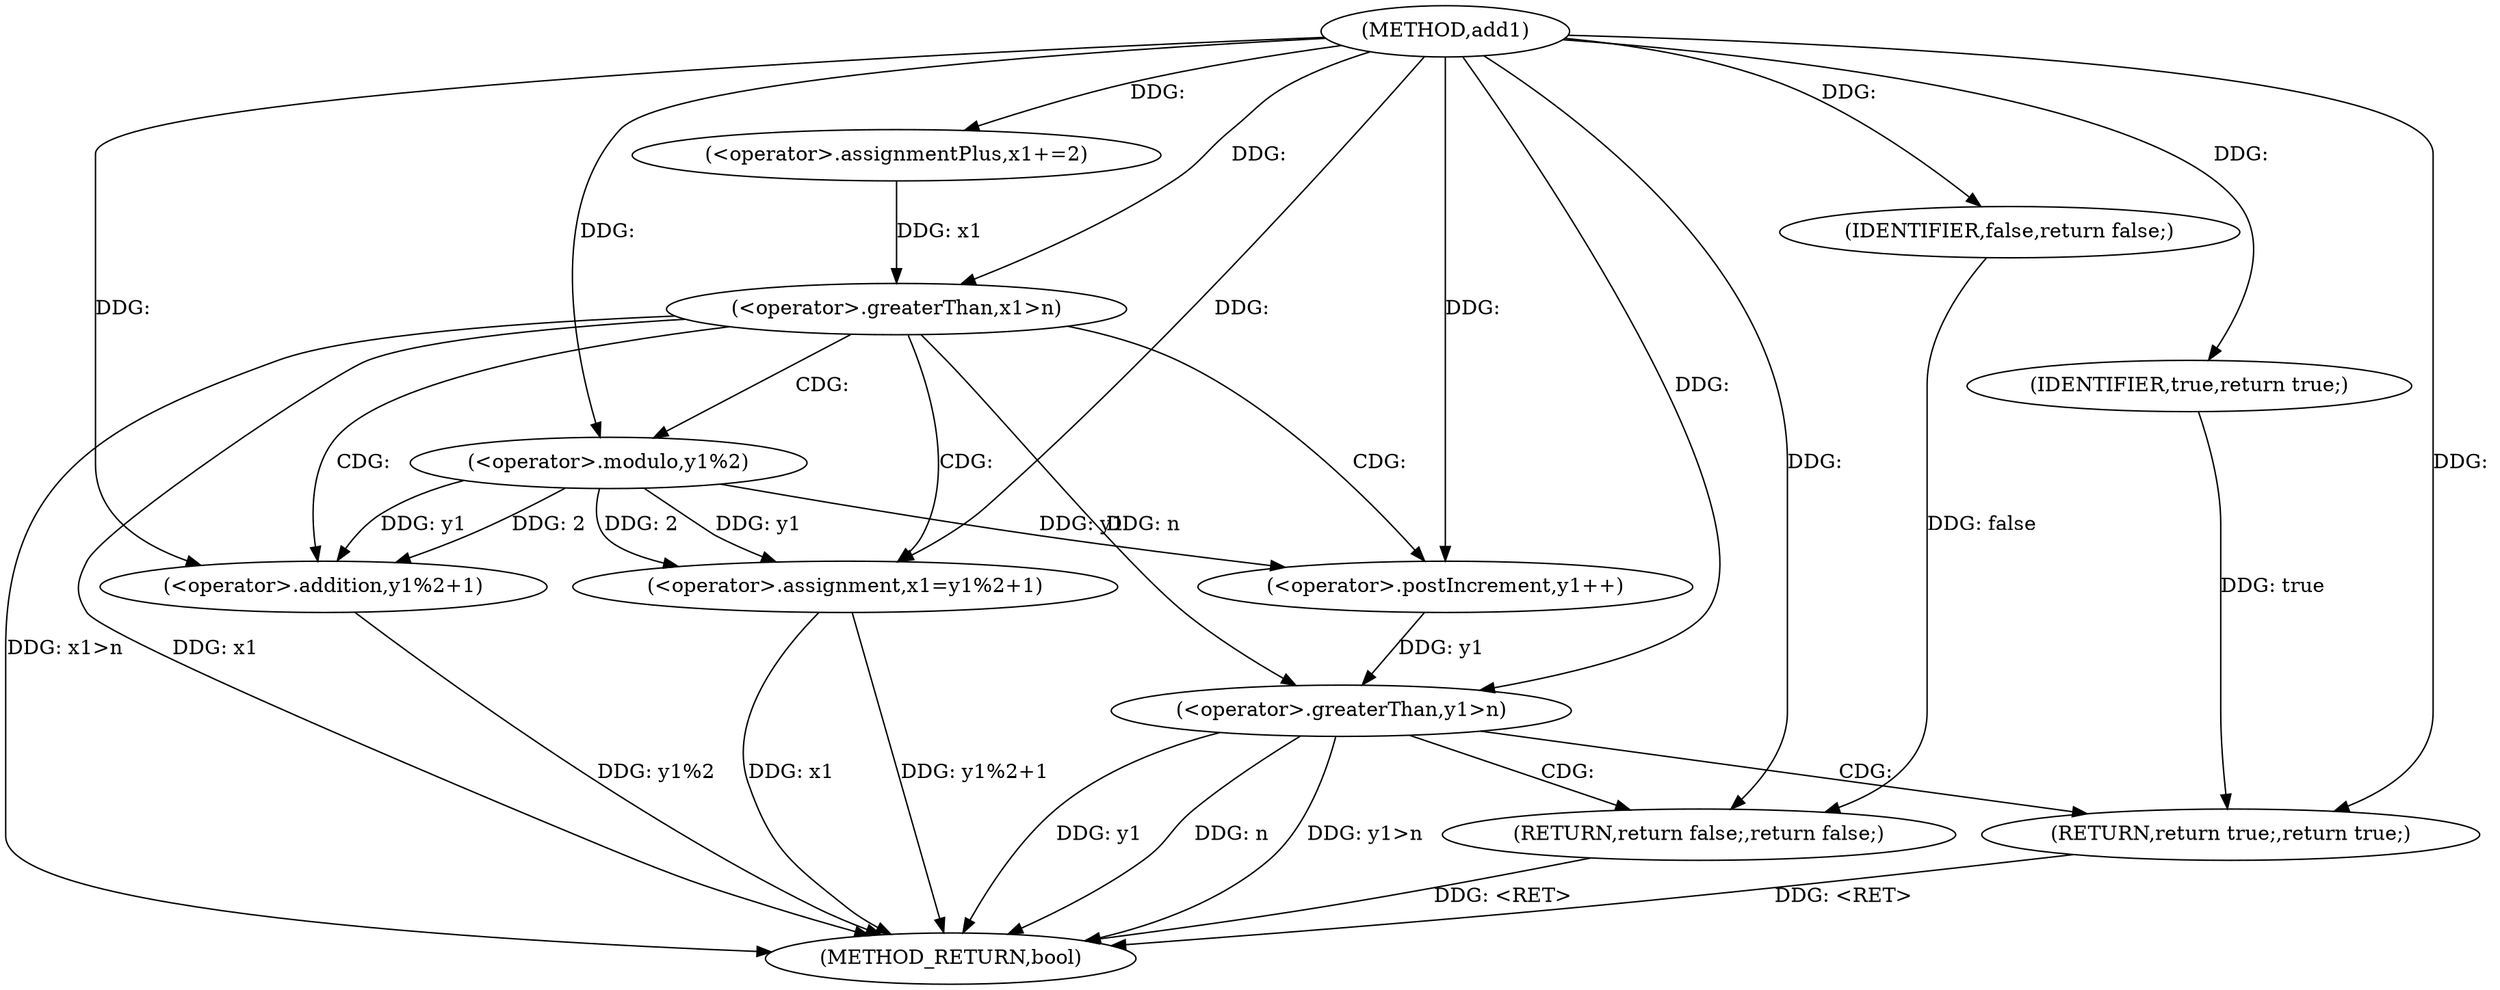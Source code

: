 digraph "add1" {  
"1000101" [label = "(METHOD,add1)" ]
"1000129" [label = "(METHOD_RETURN,bool)" ]
"1000103" [label = "(<operator>.assignmentPlus,x1+=2)" ]
"1000107" [label = "(<operator>.greaterThan,x1>n)" ]
"1000121" [label = "(<operator>.greaterThan,y1>n)" ]
"1000124" [label = "(RETURN,return false;,return false;)" ]
"1000111" [label = "(<operator>.assignment,x1=y1%2+1)" ]
"1000118" [label = "(<operator>.postIncrement,y1++)" ]
"1000125" [label = "(IDENTIFIER,false,return false;)" ]
"1000127" [label = "(RETURN,return true;,return true;)" ]
"1000128" [label = "(IDENTIFIER,true,return true;)" ]
"1000113" [label = "(<operator>.addition,y1%2+1)" ]
"1000114" [label = "(<operator>.modulo,y1%2)" ]
  "1000127" -> "1000129"  [ label = "DDG: <RET>"] 
  "1000124" -> "1000129"  [ label = "DDG: <RET>"] 
  "1000107" -> "1000129"  [ label = "DDG: x1"] 
  "1000107" -> "1000129"  [ label = "DDG: x1>n"] 
  "1000111" -> "1000129"  [ label = "DDG: x1"] 
  "1000113" -> "1000129"  [ label = "DDG: y1%2"] 
  "1000111" -> "1000129"  [ label = "DDG: y1%2+1"] 
  "1000121" -> "1000129"  [ label = "DDG: y1"] 
  "1000121" -> "1000129"  [ label = "DDG: n"] 
  "1000121" -> "1000129"  [ label = "DDG: y1>n"] 
  "1000101" -> "1000103"  [ label = "DDG: "] 
  "1000125" -> "1000124"  [ label = "DDG: false"] 
  "1000101" -> "1000124"  [ label = "DDG: "] 
  "1000103" -> "1000107"  [ label = "DDG: x1"] 
  "1000101" -> "1000107"  [ label = "DDG: "] 
  "1000101" -> "1000111"  [ label = "DDG: "] 
  "1000114" -> "1000111"  [ label = "DDG: y1"] 
  "1000114" -> "1000111"  [ label = "DDG: 2"] 
  "1000118" -> "1000121"  [ label = "DDG: y1"] 
  "1000101" -> "1000121"  [ label = "DDG: "] 
  "1000107" -> "1000121"  [ label = "DDG: n"] 
  "1000101" -> "1000125"  [ label = "DDG: "] 
  "1000128" -> "1000127"  [ label = "DDG: true"] 
  "1000101" -> "1000127"  [ label = "DDG: "] 
  "1000114" -> "1000118"  [ label = "DDG: y1"] 
  "1000101" -> "1000118"  [ label = "DDG: "] 
  "1000101" -> "1000128"  [ label = "DDG: "] 
  "1000114" -> "1000113"  [ label = "DDG: y1"] 
  "1000114" -> "1000113"  [ label = "DDG: 2"] 
  "1000101" -> "1000113"  [ label = "DDG: "] 
  "1000101" -> "1000114"  [ label = "DDG: "] 
  "1000107" -> "1000114"  [ label = "CDG: "] 
  "1000107" -> "1000113"  [ label = "CDG: "] 
  "1000107" -> "1000118"  [ label = "CDG: "] 
  "1000107" -> "1000111"  [ label = "CDG: "] 
  "1000121" -> "1000124"  [ label = "CDG: "] 
  "1000121" -> "1000127"  [ label = "CDG: "] 
}
